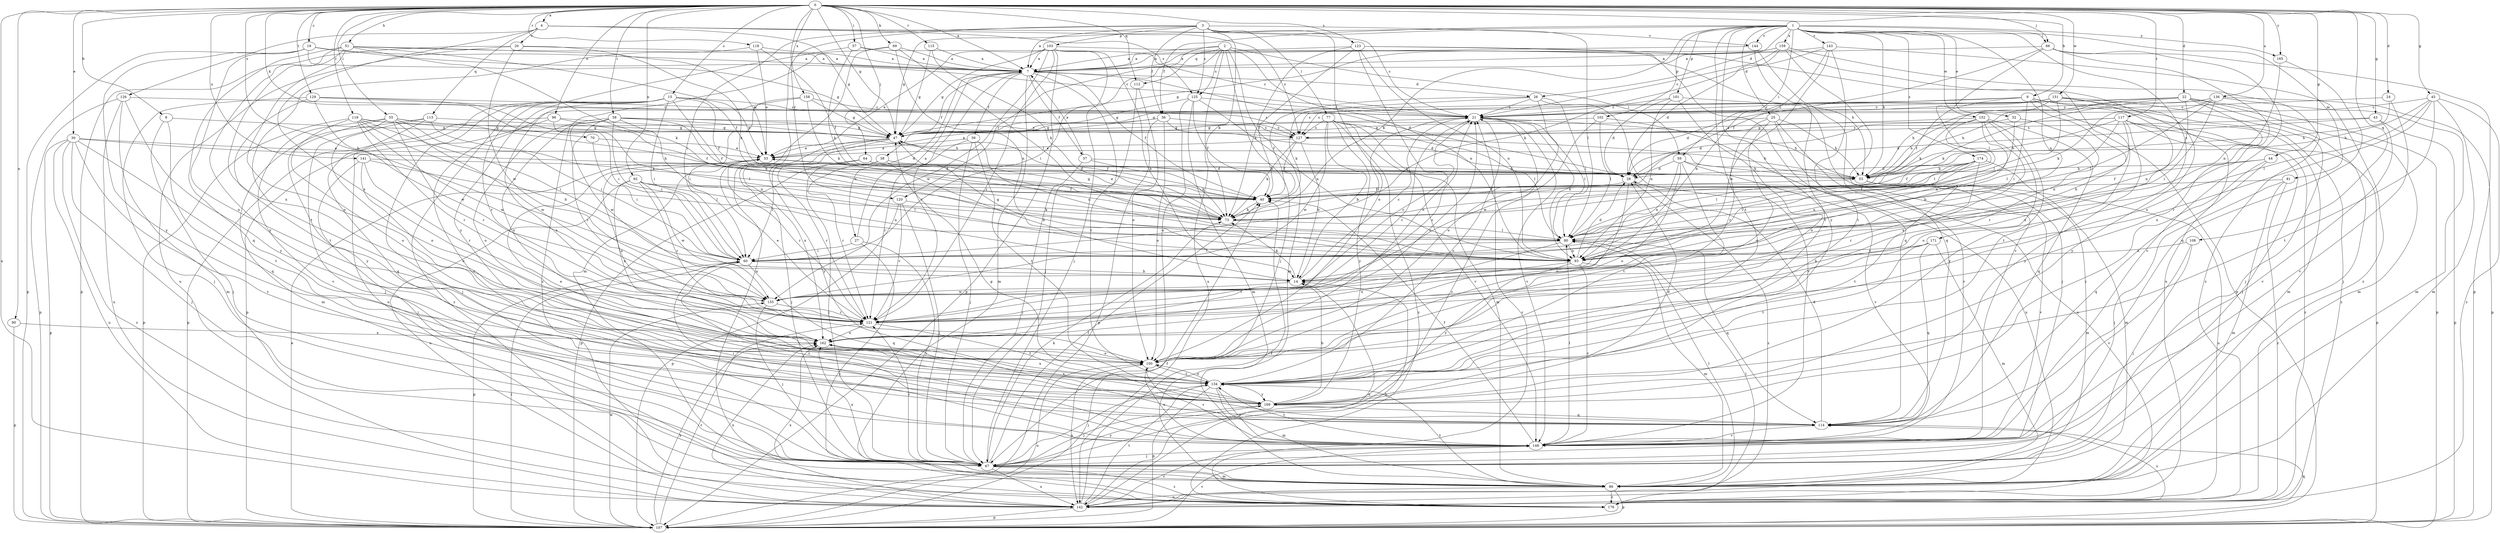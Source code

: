 strict digraph  {
0;
1;
2;
3;
4;
7;
8;
9;
14;
15;
19;
20;
21;
22;
24;
25;
26;
27;
28;
30;
32;
33;
36;
37;
38;
39;
40;
43;
44;
45;
47;
51;
53;
55;
57;
58;
59;
60;
64;
66;
67;
69;
70;
73;
77;
80;
81;
86;
90;
92;
93;
96;
100;
101;
102;
103;
107;
108;
112;
113;
114;
115;
117;
118;
119;
120;
121;
123;
125;
126;
127;
129;
134;
136;
141;
142;
143;
144;
148;
151;
152;
155;
158;
159;
162;
165;
169;
171;
174;
176;
0 -> 4  [label=a];
0 -> 7  [label=a];
0 -> 8  [label=b];
0 -> 9  [label=b];
0 -> 14  [label=b];
0 -> 15  [label=c];
0 -> 19  [label=c];
0 -> 22  [label=d];
0 -> 24  [label=d];
0 -> 30  [label=e];
0 -> 43  [label=g];
0 -> 44  [label=g];
0 -> 45  [label=g];
0 -> 47  [label=g];
0 -> 51  [label=h];
0 -> 55  [label=i];
0 -> 57  [label=i];
0 -> 58  [label=i];
0 -> 64  [label=j];
0 -> 66  [label=j];
0 -> 69  [label=k];
0 -> 70  [label=k];
0 -> 90  [label=n];
0 -> 92  [label=n];
0 -> 96  [label=o];
0 -> 108  [label=q];
0 -> 112  [label=q];
0 -> 115  [label=r];
0 -> 117  [label=r];
0 -> 118  [label=r];
0 -> 119  [label=r];
0 -> 120  [label=r];
0 -> 123  [label=s];
0 -> 129  [label=t];
0 -> 136  [label=u];
0 -> 141  [label=u];
0 -> 142  [label=u];
0 -> 151  [label=w];
0 -> 158  [label=x];
0 -> 165  [label=y];
1 -> 25  [label=d];
1 -> 26  [label=d];
1 -> 32  [label=e];
1 -> 36  [label=f];
1 -> 47  [label=g];
1 -> 53  [label=h];
1 -> 59  [label=i];
1 -> 66  [label=j];
1 -> 73  [label=k];
1 -> 81  [label=m];
1 -> 93  [label=n];
1 -> 101  [label=p];
1 -> 102  [label=p];
1 -> 134  [label=t];
1 -> 143  [label=v];
1 -> 144  [label=v];
1 -> 152  [label=w];
1 -> 159  [label=x];
1 -> 165  [label=y];
1 -> 169  [label=y];
1 -> 171  [label=z];
1 -> 174  [label=z];
2 -> 7  [label=a];
2 -> 59  [label=i];
2 -> 60  [label=i];
2 -> 67  [label=j];
2 -> 86  [label=m];
2 -> 93  [label=n];
2 -> 112  [label=q];
2 -> 120  [label=r];
2 -> 125  [label=s];
2 -> 142  [label=u];
3 -> 7  [label=a];
3 -> 36  [label=f];
3 -> 60  [label=i];
3 -> 73  [label=k];
3 -> 77  [label=l];
3 -> 80  [label=l];
3 -> 100  [label=o];
3 -> 103  [label=p];
3 -> 125  [label=s];
3 -> 142  [label=u];
3 -> 144  [label=v];
4 -> 20  [label=c];
4 -> 21  [label=c];
4 -> 47  [label=g];
4 -> 113  [label=q];
4 -> 125  [label=s];
4 -> 126  [label=s];
4 -> 127  [label=s];
4 -> 162  [label=x];
7 -> 26  [label=d];
7 -> 27  [label=d];
7 -> 28  [label=d];
7 -> 37  [label=f];
7 -> 38  [label=f];
7 -> 39  [label=f];
7 -> 40  [label=f];
7 -> 86  [label=m];
7 -> 121  [label=r];
7 -> 134  [label=t];
8 -> 47  [label=g];
8 -> 67  [label=j];
8 -> 114  [label=q];
9 -> 14  [label=b];
9 -> 21  [label=c];
9 -> 40  [label=f];
9 -> 47  [label=g];
9 -> 60  [label=i];
9 -> 86  [label=m];
9 -> 127  [label=s];
9 -> 134  [label=t];
9 -> 176  [label=z];
14 -> 21  [label=c];
14 -> 73  [label=k];
14 -> 142  [label=u];
14 -> 155  [label=w];
15 -> 21  [label=c];
15 -> 33  [label=e];
15 -> 40  [label=f];
15 -> 60  [label=i];
15 -> 93  [label=n];
15 -> 100  [label=o];
15 -> 107  [label=p];
15 -> 121  [label=r];
15 -> 142  [label=u];
15 -> 176  [label=z];
19 -> 7  [label=a];
19 -> 21  [label=c];
19 -> 47  [label=g];
19 -> 100  [label=o];
19 -> 107  [label=p];
19 -> 169  [label=y];
20 -> 7  [label=a];
20 -> 73  [label=k];
20 -> 107  [label=p];
20 -> 142  [label=u];
20 -> 155  [label=w];
21 -> 47  [label=g];
21 -> 53  [label=h];
21 -> 60  [label=i];
21 -> 80  [label=l];
21 -> 93  [label=n];
21 -> 121  [label=r];
21 -> 148  [label=v];
22 -> 21  [label=c];
22 -> 53  [label=h];
22 -> 67  [label=j];
22 -> 73  [label=k];
22 -> 86  [label=m];
22 -> 93  [label=n];
22 -> 107  [label=p];
22 -> 127  [label=s];
22 -> 162  [label=x];
24 -> 21  [label=c];
24 -> 53  [label=h];
24 -> 148  [label=v];
25 -> 47  [label=g];
25 -> 53  [label=h];
25 -> 100  [label=o];
25 -> 121  [label=r];
25 -> 142  [label=u];
25 -> 148  [label=v];
26 -> 21  [label=c];
26 -> 40  [label=f];
26 -> 73  [label=k];
26 -> 80  [label=l];
26 -> 100  [label=o];
26 -> 148  [label=v];
27 -> 7  [label=a];
27 -> 60  [label=i];
27 -> 67  [label=j];
27 -> 176  [label=z];
28 -> 40  [label=f];
28 -> 100  [label=o];
28 -> 176  [label=z];
30 -> 33  [label=e];
30 -> 53  [label=h];
30 -> 67  [label=j];
30 -> 107  [label=p];
30 -> 134  [label=t];
30 -> 142  [label=u];
30 -> 148  [label=v];
30 -> 176  [label=z];
32 -> 93  [label=n];
32 -> 121  [label=r];
32 -> 127  [label=s];
33 -> 28  [label=d];
33 -> 121  [label=r];
33 -> 162  [label=x];
36 -> 28  [label=d];
36 -> 33  [label=e];
36 -> 47  [label=g];
36 -> 100  [label=o];
36 -> 107  [label=p];
36 -> 127  [label=s];
37 -> 7  [label=a];
37 -> 28  [label=d];
37 -> 67  [label=j];
37 -> 73  [label=k];
38 -> 14  [label=b];
38 -> 53  [label=h];
38 -> 67  [label=j];
38 -> 107  [label=p];
38 -> 121  [label=r];
39 -> 33  [label=e];
39 -> 67  [label=j];
39 -> 93  [label=n];
39 -> 121  [label=r];
39 -> 134  [label=t];
40 -> 33  [label=e];
40 -> 73  [label=k];
43 -> 28  [label=d];
43 -> 107  [label=p];
43 -> 127  [label=s];
43 -> 148  [label=v];
44 -> 40  [label=f];
44 -> 53  [label=h];
44 -> 114  [label=q];
44 -> 169  [label=y];
45 -> 21  [label=c];
45 -> 53  [label=h];
45 -> 80  [label=l];
45 -> 86  [label=m];
45 -> 121  [label=r];
45 -> 134  [label=t];
45 -> 176  [label=z];
47 -> 33  [label=e];
47 -> 40  [label=f];
47 -> 67  [label=j];
47 -> 162  [label=x];
47 -> 169  [label=y];
51 -> 7  [label=a];
51 -> 33  [label=e];
51 -> 40  [label=f];
51 -> 73  [label=k];
51 -> 100  [label=o];
51 -> 114  [label=q];
51 -> 162  [label=x];
51 -> 169  [label=y];
53 -> 40  [label=f];
53 -> 86  [label=m];
53 -> 134  [label=t];
53 -> 142  [label=u];
53 -> 148  [label=v];
55 -> 40  [label=f];
55 -> 47  [label=g];
55 -> 60  [label=i];
55 -> 100  [label=o];
55 -> 121  [label=r];
55 -> 148  [label=v];
55 -> 155  [label=w];
55 -> 169  [label=y];
57 -> 7  [label=a];
57 -> 21  [label=c];
57 -> 73  [label=k];
57 -> 169  [label=y];
58 -> 40  [label=f];
58 -> 47  [label=g];
58 -> 53  [label=h];
58 -> 60  [label=i];
58 -> 93  [label=n];
58 -> 100  [label=o];
58 -> 121  [label=r];
58 -> 127  [label=s];
58 -> 155  [label=w];
58 -> 162  [label=x];
59 -> 28  [label=d];
59 -> 53  [label=h];
59 -> 93  [label=n];
59 -> 100  [label=o];
59 -> 134  [label=t];
59 -> 148  [label=v];
60 -> 14  [label=b];
60 -> 107  [label=p];
60 -> 114  [label=q];
60 -> 148  [label=v];
64 -> 28  [label=d];
64 -> 53  [label=h];
64 -> 60  [label=i];
64 -> 121  [label=r];
66 -> 7  [label=a];
66 -> 40  [label=f];
66 -> 80  [label=l];
66 -> 100  [label=o];
66 -> 107  [label=p];
66 -> 148  [label=v];
67 -> 21  [label=c];
67 -> 40  [label=f];
67 -> 73  [label=k];
67 -> 86  [label=m];
67 -> 121  [label=r];
67 -> 142  [label=u];
67 -> 162  [label=x];
67 -> 169  [label=y];
67 -> 176  [label=z];
69 -> 7  [label=a];
69 -> 80  [label=l];
69 -> 86  [label=m];
69 -> 93  [label=n];
69 -> 176  [label=z];
70 -> 33  [label=e];
70 -> 60  [label=i];
73 -> 47  [label=g];
73 -> 80  [label=l];
77 -> 14  [label=b];
77 -> 80  [label=l];
77 -> 86  [label=m];
77 -> 127  [label=s];
77 -> 148  [label=v];
77 -> 155  [label=w];
77 -> 169  [label=y];
77 -> 176  [label=z];
80 -> 60  [label=i];
80 -> 93  [label=n];
80 -> 114  [label=q];
80 -> 162  [label=x];
81 -> 40  [label=f];
81 -> 67  [label=j];
81 -> 86  [label=m];
81 -> 176  [label=z];
86 -> 80  [label=l];
86 -> 107  [label=p];
86 -> 134  [label=t];
86 -> 142  [label=u];
86 -> 176  [label=z];
90 -> 107  [label=p];
90 -> 162  [label=x];
92 -> 40  [label=f];
92 -> 80  [label=l];
92 -> 93  [label=n];
92 -> 121  [label=r];
92 -> 142  [label=u];
92 -> 155  [label=w];
92 -> 162  [label=x];
93 -> 28  [label=d];
93 -> 47  [label=g];
93 -> 86  [label=m];
93 -> 121  [label=r];
93 -> 148  [label=v];
93 -> 169  [label=y];
96 -> 47  [label=g];
96 -> 67  [label=j];
96 -> 73  [label=k];
96 -> 80  [label=l];
96 -> 107  [label=p];
100 -> 134  [label=t];
100 -> 142  [label=u];
100 -> 148  [label=v];
101 -> 21  [label=c];
101 -> 28  [label=d];
101 -> 67  [label=j];
101 -> 93  [label=n];
101 -> 100  [label=o];
102 -> 47  [label=g];
102 -> 80  [label=l];
102 -> 142  [label=u];
102 -> 155  [label=w];
103 -> 7  [label=a];
103 -> 14  [label=b];
103 -> 33  [label=e];
103 -> 47  [label=g];
103 -> 53  [label=h];
103 -> 67  [label=j];
103 -> 107  [label=p];
103 -> 121  [label=r];
103 -> 155  [label=w];
107 -> 33  [label=e];
107 -> 40  [label=f];
107 -> 60  [label=i];
107 -> 100  [label=o];
107 -> 114  [label=q];
107 -> 121  [label=r];
107 -> 148  [label=v];
107 -> 155  [label=w];
107 -> 162  [label=x];
108 -> 67  [label=j];
108 -> 93  [label=n];
108 -> 148  [label=v];
112 -> 67  [label=j];
112 -> 100  [label=o];
113 -> 47  [label=g];
113 -> 67  [label=j];
113 -> 73  [label=k];
113 -> 86  [label=m];
113 -> 114  [label=q];
114 -> 28  [label=d];
114 -> 47  [label=g];
114 -> 148  [label=v];
114 -> 176  [label=z];
115 -> 7  [label=a];
115 -> 47  [label=g];
115 -> 73  [label=k];
117 -> 28  [label=d];
117 -> 47  [label=g];
117 -> 53  [label=h];
117 -> 67  [label=j];
117 -> 80  [label=l];
117 -> 93  [label=n];
117 -> 107  [label=p];
117 -> 169  [label=y];
117 -> 176  [label=z];
118 -> 7  [label=a];
118 -> 33  [label=e];
118 -> 40  [label=f];
118 -> 134  [label=t];
119 -> 14  [label=b];
119 -> 47  [label=g];
119 -> 60  [label=i];
119 -> 100  [label=o];
119 -> 107  [label=p];
119 -> 121  [label=r];
119 -> 127  [label=s];
119 -> 155  [label=w];
120 -> 67  [label=j];
120 -> 73  [label=k];
120 -> 107  [label=p];
120 -> 121  [label=r];
121 -> 21  [label=c];
121 -> 33  [label=e];
121 -> 134  [label=t];
121 -> 162  [label=x];
123 -> 7  [label=a];
123 -> 40  [label=f];
123 -> 73  [label=k];
123 -> 93  [label=n];
123 -> 100  [label=o];
123 -> 107  [label=p];
123 -> 114  [label=q];
125 -> 21  [label=c];
125 -> 40  [label=f];
125 -> 47  [label=g];
125 -> 86  [label=m];
125 -> 93  [label=n];
125 -> 100  [label=o];
126 -> 21  [label=c];
126 -> 86  [label=m];
126 -> 107  [label=p];
126 -> 142  [label=u];
126 -> 169  [label=y];
127 -> 14  [label=b];
127 -> 33  [label=e];
127 -> 40  [label=f];
127 -> 53  [label=h];
127 -> 73  [label=k];
129 -> 21  [label=c];
129 -> 60  [label=i];
129 -> 67  [label=j];
129 -> 127  [label=s];
129 -> 134  [label=t];
129 -> 155  [label=w];
134 -> 21  [label=c];
134 -> 67  [label=j];
134 -> 86  [label=m];
134 -> 100  [label=o];
134 -> 107  [label=p];
134 -> 148  [label=v];
134 -> 162  [label=x];
134 -> 169  [label=y];
136 -> 21  [label=c];
136 -> 53  [label=h];
136 -> 60  [label=i];
136 -> 73  [label=k];
136 -> 80  [label=l];
136 -> 86  [label=m];
136 -> 107  [label=p];
141 -> 28  [label=d];
141 -> 67  [label=j];
141 -> 80  [label=l];
141 -> 100  [label=o];
141 -> 121  [label=r];
142 -> 14  [label=b];
142 -> 40  [label=f];
142 -> 80  [label=l];
142 -> 107  [label=p];
142 -> 134  [label=t];
142 -> 148  [label=v];
142 -> 162  [label=x];
143 -> 7  [label=a];
143 -> 14  [label=b];
143 -> 73  [label=k];
143 -> 134  [label=t];
143 -> 155  [label=w];
143 -> 176  [label=z];
144 -> 7  [label=a];
144 -> 114  [label=q];
144 -> 134  [label=t];
148 -> 40  [label=f];
148 -> 60  [label=i];
148 -> 67  [label=j];
148 -> 80  [label=l];
148 -> 100  [label=o];
148 -> 134  [label=t];
151 -> 21  [label=c];
151 -> 28  [label=d];
151 -> 67  [label=j];
151 -> 73  [label=k];
151 -> 80  [label=l];
151 -> 162  [label=x];
151 -> 169  [label=y];
152 -> 14  [label=b];
152 -> 53  [label=h];
152 -> 80  [label=l];
152 -> 100  [label=o];
152 -> 114  [label=q];
152 -> 127  [label=s];
152 -> 162  [label=x];
152 -> 169  [label=y];
155 -> 21  [label=c];
155 -> 67  [label=j];
155 -> 121  [label=r];
158 -> 21  [label=c];
158 -> 47  [label=g];
158 -> 60  [label=i];
158 -> 73  [label=k];
158 -> 148  [label=v];
159 -> 7  [label=a];
159 -> 21  [label=c];
159 -> 28  [label=d];
159 -> 47  [label=g];
159 -> 142  [label=u];
159 -> 148  [label=v];
159 -> 176  [label=z];
162 -> 21  [label=c];
162 -> 100  [label=o];
165 -> 93  [label=n];
165 -> 114  [label=q];
169 -> 14  [label=b];
169 -> 28  [label=d];
169 -> 33  [label=e];
169 -> 67  [label=j];
169 -> 114  [label=q];
169 -> 162  [label=x];
171 -> 14  [label=b];
171 -> 86  [label=m];
171 -> 93  [label=n];
171 -> 114  [label=q];
171 -> 134  [label=t];
174 -> 28  [label=d];
174 -> 40  [label=f];
174 -> 53  [label=h];
174 -> 60  [label=i];
174 -> 80  [label=l];
174 -> 86  [label=m];
174 -> 93  [label=n];
174 -> 121  [label=r];
176 -> 21  [label=c];
176 -> 162  [label=x];
}
